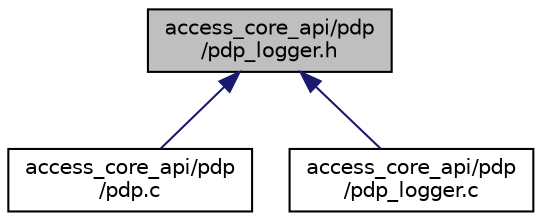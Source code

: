 digraph "access_core_api/pdp/pdp_logger.h"
{
  edge [fontname="Helvetica",fontsize="10",labelfontname="Helvetica",labelfontsize="10"];
  node [fontname="Helvetica",fontsize="10",shape=record];
  Node2 [label="access_core_api/pdp\l/pdp_logger.h",height=0.2,width=0.4,color="black", fillcolor="grey75", style="filled", fontcolor="black"];
  Node2 -> Node3 [dir="back",color="midnightblue",fontsize="10",style="solid",fontname="Helvetica"];
  Node3 [label="access_core_api/pdp\l/pdp.c",height=0.2,width=0.4,color="black", fillcolor="white", style="filled",URL="$pdp_8c.html"];
  Node2 -> Node4 [dir="back",color="midnightblue",fontsize="10",style="solid",fontname="Helvetica"];
  Node4 [label="access_core_api/pdp\l/pdp_logger.c",height=0.2,width=0.4,color="black", fillcolor="white", style="filled",URL="$pdp__logger_8c.html"];
}
